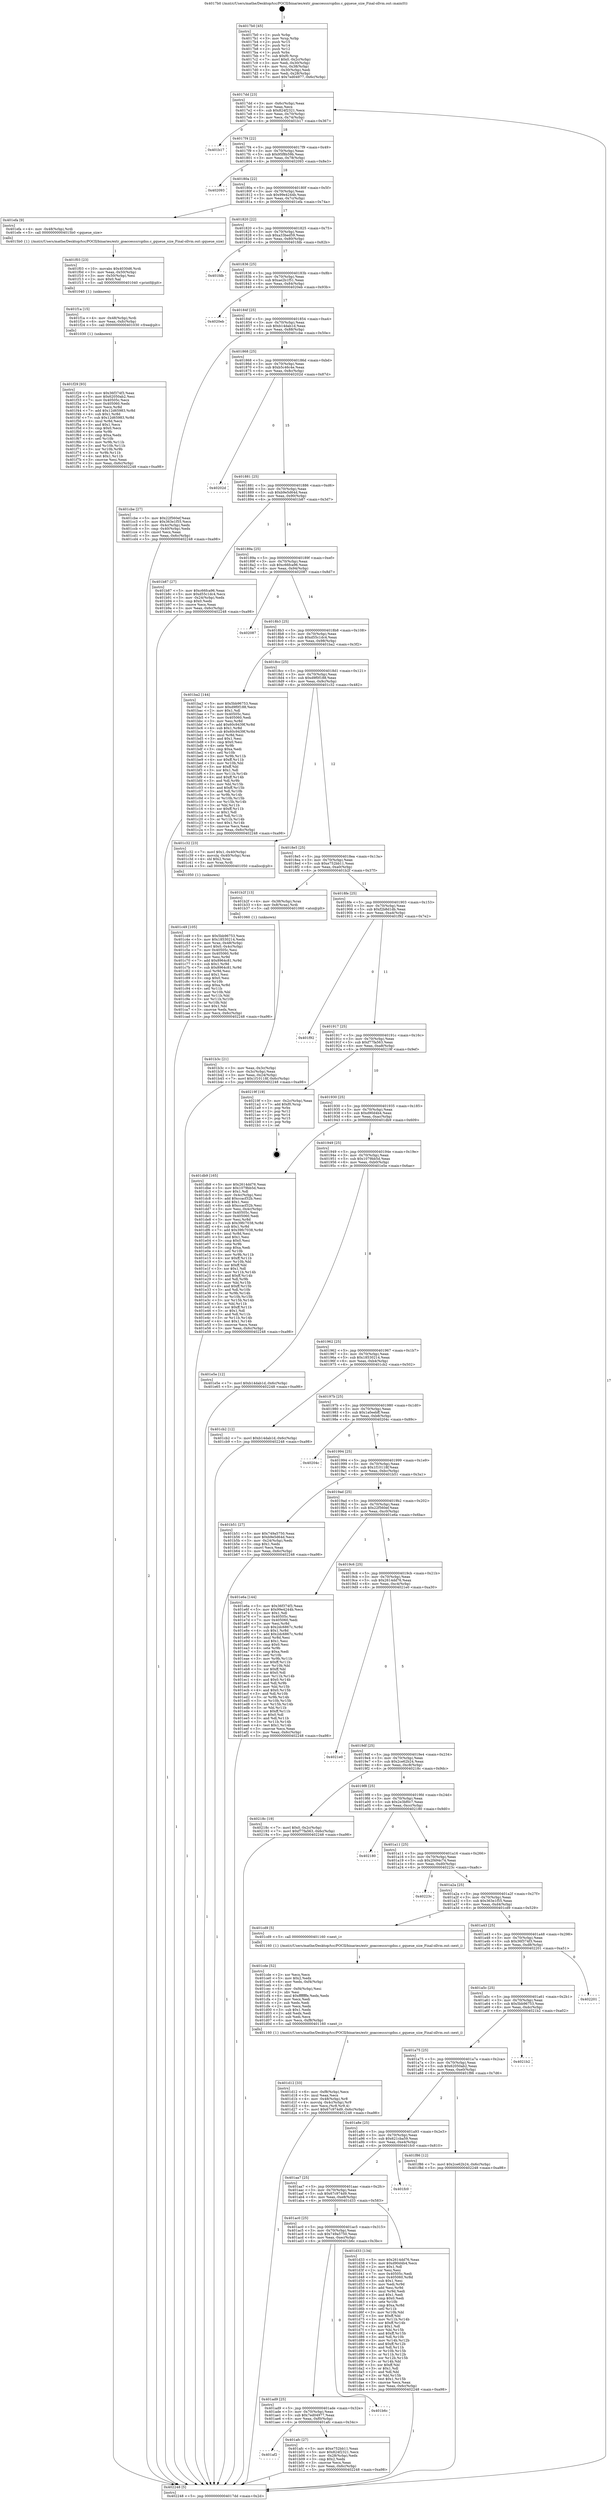 digraph "0x4017b0" {
  label = "0x4017b0 (/mnt/c/Users/mathe/Desktop/tcc/POCII/binaries/extr_goaccesssrcgdns.c_gqueue_size_Final-ollvm.out::main(0))"
  labelloc = "t"
  node[shape=record]

  Entry [label="",width=0.3,height=0.3,shape=circle,fillcolor=black,style=filled]
  "0x4017dd" [label="{
     0x4017dd [23]\l
     | [instrs]\l
     &nbsp;&nbsp;0x4017dd \<+3\>: mov -0x6c(%rbp),%eax\l
     &nbsp;&nbsp;0x4017e0 \<+2\>: mov %eax,%ecx\l
     &nbsp;&nbsp;0x4017e2 \<+6\>: sub $0x824f2321,%ecx\l
     &nbsp;&nbsp;0x4017e8 \<+3\>: mov %eax,-0x70(%rbp)\l
     &nbsp;&nbsp;0x4017eb \<+3\>: mov %ecx,-0x74(%rbp)\l
     &nbsp;&nbsp;0x4017ee \<+6\>: je 0000000000401b17 \<main+0x367\>\l
  }"]
  "0x401b17" [label="{
     0x401b17\l
  }", style=dashed]
  "0x4017f4" [label="{
     0x4017f4 [22]\l
     | [instrs]\l
     &nbsp;&nbsp;0x4017f4 \<+5\>: jmp 00000000004017f9 \<main+0x49\>\l
     &nbsp;&nbsp;0x4017f9 \<+3\>: mov -0x70(%rbp),%eax\l
     &nbsp;&nbsp;0x4017fc \<+5\>: sub $0x95f8b59b,%eax\l
     &nbsp;&nbsp;0x401801 \<+3\>: mov %eax,-0x78(%rbp)\l
     &nbsp;&nbsp;0x401804 \<+6\>: je 0000000000402093 \<main+0x8e3\>\l
  }"]
  Exit [label="",width=0.3,height=0.3,shape=circle,fillcolor=black,style=filled,peripheries=2]
  "0x402093" [label="{
     0x402093\l
  }", style=dashed]
  "0x40180a" [label="{
     0x40180a [22]\l
     | [instrs]\l
     &nbsp;&nbsp;0x40180a \<+5\>: jmp 000000000040180f \<main+0x5f\>\l
     &nbsp;&nbsp;0x40180f \<+3\>: mov -0x70(%rbp),%eax\l
     &nbsp;&nbsp;0x401812 \<+5\>: sub $0x99e4244b,%eax\l
     &nbsp;&nbsp;0x401817 \<+3\>: mov %eax,-0x7c(%rbp)\l
     &nbsp;&nbsp;0x40181a \<+6\>: je 0000000000401efa \<main+0x74a\>\l
  }"]
  "0x401f29" [label="{
     0x401f29 [93]\l
     | [instrs]\l
     &nbsp;&nbsp;0x401f29 \<+5\>: mov $0x36f374f3,%eax\l
     &nbsp;&nbsp;0x401f2e \<+5\>: mov $0x62050ab2,%esi\l
     &nbsp;&nbsp;0x401f33 \<+7\>: mov 0x40505c,%ecx\l
     &nbsp;&nbsp;0x401f3a \<+7\>: mov 0x405060,%edx\l
     &nbsp;&nbsp;0x401f41 \<+3\>: mov %ecx,%r8d\l
     &nbsp;&nbsp;0x401f44 \<+7\>: add $0x12d65983,%r8d\l
     &nbsp;&nbsp;0x401f4b \<+4\>: sub $0x1,%r8d\l
     &nbsp;&nbsp;0x401f4f \<+7\>: sub $0x12d65983,%r8d\l
     &nbsp;&nbsp;0x401f56 \<+4\>: imul %r8d,%ecx\l
     &nbsp;&nbsp;0x401f5a \<+3\>: and $0x1,%ecx\l
     &nbsp;&nbsp;0x401f5d \<+3\>: cmp $0x0,%ecx\l
     &nbsp;&nbsp;0x401f60 \<+4\>: sete %r9b\l
     &nbsp;&nbsp;0x401f64 \<+3\>: cmp $0xa,%edx\l
     &nbsp;&nbsp;0x401f67 \<+4\>: setl %r10b\l
     &nbsp;&nbsp;0x401f6b \<+3\>: mov %r9b,%r11b\l
     &nbsp;&nbsp;0x401f6e \<+3\>: and %r10b,%r11b\l
     &nbsp;&nbsp;0x401f71 \<+3\>: xor %r10b,%r9b\l
     &nbsp;&nbsp;0x401f74 \<+3\>: or %r9b,%r11b\l
     &nbsp;&nbsp;0x401f77 \<+4\>: test $0x1,%r11b\l
     &nbsp;&nbsp;0x401f7b \<+3\>: cmovne %esi,%eax\l
     &nbsp;&nbsp;0x401f7e \<+3\>: mov %eax,-0x6c(%rbp)\l
     &nbsp;&nbsp;0x401f81 \<+5\>: jmp 0000000000402248 \<main+0xa98\>\l
  }"]
  "0x401efa" [label="{
     0x401efa [9]\l
     | [instrs]\l
     &nbsp;&nbsp;0x401efa \<+4\>: mov -0x48(%rbp),%rdi\l
     &nbsp;&nbsp;0x401efe \<+5\>: call 00000000004015b0 \<gqueue_size\>\l
     | [calls]\l
     &nbsp;&nbsp;0x4015b0 \{1\} (/mnt/c/Users/mathe/Desktop/tcc/POCII/binaries/extr_goaccesssrcgdns.c_gqueue_size_Final-ollvm.out::gqueue_size)\l
  }"]
  "0x401820" [label="{
     0x401820 [22]\l
     | [instrs]\l
     &nbsp;&nbsp;0x401820 \<+5\>: jmp 0000000000401825 \<main+0x75\>\l
     &nbsp;&nbsp;0x401825 \<+3\>: mov -0x70(%rbp),%eax\l
     &nbsp;&nbsp;0x401828 \<+5\>: sub $0xa33bed59,%eax\l
     &nbsp;&nbsp;0x40182d \<+3\>: mov %eax,-0x80(%rbp)\l
     &nbsp;&nbsp;0x401830 \<+6\>: je 0000000000401fdb \<main+0x82b\>\l
  }"]
  "0x401f1a" [label="{
     0x401f1a [15]\l
     | [instrs]\l
     &nbsp;&nbsp;0x401f1a \<+4\>: mov -0x48(%rbp),%rdi\l
     &nbsp;&nbsp;0x401f1e \<+6\>: mov %eax,-0xfc(%rbp)\l
     &nbsp;&nbsp;0x401f24 \<+5\>: call 0000000000401030 \<free@plt\>\l
     | [calls]\l
     &nbsp;&nbsp;0x401030 \{1\} (unknown)\l
  }"]
  "0x401fdb" [label="{
     0x401fdb\l
  }", style=dashed]
  "0x401836" [label="{
     0x401836 [25]\l
     | [instrs]\l
     &nbsp;&nbsp;0x401836 \<+5\>: jmp 000000000040183b \<main+0x8b\>\l
     &nbsp;&nbsp;0x40183b \<+3\>: mov -0x70(%rbp),%eax\l
     &nbsp;&nbsp;0x40183e \<+5\>: sub $0xae2b1f51,%eax\l
     &nbsp;&nbsp;0x401843 \<+6\>: mov %eax,-0x84(%rbp)\l
     &nbsp;&nbsp;0x401849 \<+6\>: je 00000000004020eb \<main+0x93b\>\l
  }"]
  "0x401f03" [label="{
     0x401f03 [23]\l
     | [instrs]\l
     &nbsp;&nbsp;0x401f03 \<+10\>: movabs $0x4030d6,%rdi\l
     &nbsp;&nbsp;0x401f0d \<+3\>: mov %eax,-0x50(%rbp)\l
     &nbsp;&nbsp;0x401f10 \<+3\>: mov -0x50(%rbp),%esi\l
     &nbsp;&nbsp;0x401f13 \<+2\>: mov $0x0,%al\l
     &nbsp;&nbsp;0x401f15 \<+5\>: call 0000000000401040 \<printf@plt\>\l
     | [calls]\l
     &nbsp;&nbsp;0x401040 \{1\} (unknown)\l
  }"]
  "0x4020eb" [label="{
     0x4020eb\l
  }", style=dashed]
  "0x40184f" [label="{
     0x40184f [25]\l
     | [instrs]\l
     &nbsp;&nbsp;0x40184f \<+5\>: jmp 0000000000401854 \<main+0xa4\>\l
     &nbsp;&nbsp;0x401854 \<+3\>: mov -0x70(%rbp),%eax\l
     &nbsp;&nbsp;0x401857 \<+5\>: sub $0xb14dab1d,%eax\l
     &nbsp;&nbsp;0x40185c \<+6\>: mov %eax,-0x88(%rbp)\l
     &nbsp;&nbsp;0x401862 \<+6\>: je 0000000000401cbe \<main+0x50e\>\l
  }"]
  "0x401d12" [label="{
     0x401d12 [33]\l
     | [instrs]\l
     &nbsp;&nbsp;0x401d12 \<+6\>: mov -0xf8(%rbp),%ecx\l
     &nbsp;&nbsp;0x401d18 \<+3\>: imul %eax,%ecx\l
     &nbsp;&nbsp;0x401d1b \<+4\>: mov -0x48(%rbp),%r8\l
     &nbsp;&nbsp;0x401d1f \<+4\>: movslq -0x4c(%rbp),%r9\l
     &nbsp;&nbsp;0x401d23 \<+4\>: mov %ecx,(%r8,%r9,4)\l
     &nbsp;&nbsp;0x401d27 \<+7\>: movl $0x67c974d9,-0x6c(%rbp)\l
     &nbsp;&nbsp;0x401d2e \<+5\>: jmp 0000000000402248 \<main+0xa98\>\l
  }"]
  "0x401cbe" [label="{
     0x401cbe [27]\l
     | [instrs]\l
     &nbsp;&nbsp;0x401cbe \<+5\>: mov $0x22f560ef,%eax\l
     &nbsp;&nbsp;0x401cc3 \<+5\>: mov $0x363e1f55,%ecx\l
     &nbsp;&nbsp;0x401cc8 \<+3\>: mov -0x4c(%rbp),%edx\l
     &nbsp;&nbsp;0x401ccb \<+3\>: cmp -0x40(%rbp),%edx\l
     &nbsp;&nbsp;0x401cce \<+3\>: cmovl %ecx,%eax\l
     &nbsp;&nbsp;0x401cd1 \<+3\>: mov %eax,-0x6c(%rbp)\l
     &nbsp;&nbsp;0x401cd4 \<+5\>: jmp 0000000000402248 \<main+0xa98\>\l
  }"]
  "0x401868" [label="{
     0x401868 [25]\l
     | [instrs]\l
     &nbsp;&nbsp;0x401868 \<+5\>: jmp 000000000040186d \<main+0xbd\>\l
     &nbsp;&nbsp;0x40186d \<+3\>: mov -0x70(%rbp),%eax\l
     &nbsp;&nbsp;0x401870 \<+5\>: sub $0xb5c46c4e,%eax\l
     &nbsp;&nbsp;0x401875 \<+6\>: mov %eax,-0x8c(%rbp)\l
     &nbsp;&nbsp;0x40187b \<+6\>: je 000000000040202d \<main+0x87d\>\l
  }"]
  "0x401cde" [label="{
     0x401cde [52]\l
     | [instrs]\l
     &nbsp;&nbsp;0x401cde \<+2\>: xor %ecx,%ecx\l
     &nbsp;&nbsp;0x401ce0 \<+5\>: mov $0x2,%edx\l
     &nbsp;&nbsp;0x401ce5 \<+6\>: mov %edx,-0xf4(%rbp)\l
     &nbsp;&nbsp;0x401ceb \<+1\>: cltd\l
     &nbsp;&nbsp;0x401cec \<+6\>: mov -0xf4(%rbp),%esi\l
     &nbsp;&nbsp;0x401cf2 \<+2\>: idiv %esi\l
     &nbsp;&nbsp;0x401cf4 \<+6\>: imul $0xfffffffe,%edx,%edx\l
     &nbsp;&nbsp;0x401cfa \<+2\>: mov %ecx,%edi\l
     &nbsp;&nbsp;0x401cfc \<+2\>: sub %edx,%edi\l
     &nbsp;&nbsp;0x401cfe \<+2\>: mov %ecx,%edx\l
     &nbsp;&nbsp;0x401d00 \<+3\>: sub $0x1,%edx\l
     &nbsp;&nbsp;0x401d03 \<+2\>: add %edx,%edi\l
     &nbsp;&nbsp;0x401d05 \<+2\>: sub %edi,%ecx\l
     &nbsp;&nbsp;0x401d07 \<+6\>: mov %ecx,-0xf8(%rbp)\l
     &nbsp;&nbsp;0x401d0d \<+5\>: call 0000000000401160 \<next_i\>\l
     | [calls]\l
     &nbsp;&nbsp;0x401160 \{1\} (/mnt/c/Users/mathe/Desktop/tcc/POCII/binaries/extr_goaccesssrcgdns.c_gqueue_size_Final-ollvm.out::next_i)\l
  }"]
  "0x40202d" [label="{
     0x40202d\l
  }", style=dashed]
  "0x401881" [label="{
     0x401881 [25]\l
     | [instrs]\l
     &nbsp;&nbsp;0x401881 \<+5\>: jmp 0000000000401886 \<main+0xd6\>\l
     &nbsp;&nbsp;0x401886 \<+3\>: mov -0x70(%rbp),%eax\l
     &nbsp;&nbsp;0x401889 \<+5\>: sub $0xb9e5d64d,%eax\l
     &nbsp;&nbsp;0x40188e \<+6\>: mov %eax,-0x90(%rbp)\l
     &nbsp;&nbsp;0x401894 \<+6\>: je 0000000000401b87 \<main+0x3d7\>\l
  }"]
  "0x401c49" [label="{
     0x401c49 [105]\l
     | [instrs]\l
     &nbsp;&nbsp;0x401c49 \<+5\>: mov $0x5bb96753,%ecx\l
     &nbsp;&nbsp;0x401c4e \<+5\>: mov $0x18530214,%edx\l
     &nbsp;&nbsp;0x401c53 \<+4\>: mov %rax,-0x48(%rbp)\l
     &nbsp;&nbsp;0x401c57 \<+7\>: movl $0x0,-0x4c(%rbp)\l
     &nbsp;&nbsp;0x401c5e \<+7\>: mov 0x40505c,%esi\l
     &nbsp;&nbsp;0x401c65 \<+8\>: mov 0x405060,%r8d\l
     &nbsp;&nbsp;0x401c6d \<+3\>: mov %esi,%r9d\l
     &nbsp;&nbsp;0x401c70 \<+7\>: add $0x8964c81,%r9d\l
     &nbsp;&nbsp;0x401c77 \<+4\>: sub $0x1,%r9d\l
     &nbsp;&nbsp;0x401c7b \<+7\>: sub $0x8964c81,%r9d\l
     &nbsp;&nbsp;0x401c82 \<+4\>: imul %r9d,%esi\l
     &nbsp;&nbsp;0x401c86 \<+3\>: and $0x1,%esi\l
     &nbsp;&nbsp;0x401c89 \<+3\>: cmp $0x0,%esi\l
     &nbsp;&nbsp;0x401c8c \<+4\>: sete %r10b\l
     &nbsp;&nbsp;0x401c90 \<+4\>: cmp $0xa,%r8d\l
     &nbsp;&nbsp;0x401c94 \<+4\>: setl %r11b\l
     &nbsp;&nbsp;0x401c98 \<+3\>: mov %r10b,%bl\l
     &nbsp;&nbsp;0x401c9b \<+3\>: and %r11b,%bl\l
     &nbsp;&nbsp;0x401c9e \<+3\>: xor %r11b,%r10b\l
     &nbsp;&nbsp;0x401ca1 \<+3\>: or %r10b,%bl\l
     &nbsp;&nbsp;0x401ca4 \<+3\>: test $0x1,%bl\l
     &nbsp;&nbsp;0x401ca7 \<+3\>: cmovne %edx,%ecx\l
     &nbsp;&nbsp;0x401caa \<+3\>: mov %ecx,-0x6c(%rbp)\l
     &nbsp;&nbsp;0x401cad \<+5\>: jmp 0000000000402248 \<main+0xa98\>\l
  }"]
  "0x401b87" [label="{
     0x401b87 [27]\l
     | [instrs]\l
     &nbsp;&nbsp;0x401b87 \<+5\>: mov $0xc66fca96,%eax\l
     &nbsp;&nbsp;0x401b8c \<+5\>: mov $0xd55c1dc4,%ecx\l
     &nbsp;&nbsp;0x401b91 \<+3\>: mov -0x24(%rbp),%edx\l
     &nbsp;&nbsp;0x401b94 \<+3\>: cmp $0x0,%edx\l
     &nbsp;&nbsp;0x401b97 \<+3\>: cmove %ecx,%eax\l
     &nbsp;&nbsp;0x401b9a \<+3\>: mov %eax,-0x6c(%rbp)\l
     &nbsp;&nbsp;0x401b9d \<+5\>: jmp 0000000000402248 \<main+0xa98\>\l
  }"]
  "0x40189a" [label="{
     0x40189a [25]\l
     | [instrs]\l
     &nbsp;&nbsp;0x40189a \<+5\>: jmp 000000000040189f \<main+0xef\>\l
     &nbsp;&nbsp;0x40189f \<+3\>: mov -0x70(%rbp),%eax\l
     &nbsp;&nbsp;0x4018a2 \<+5\>: sub $0xc66fca96,%eax\l
     &nbsp;&nbsp;0x4018a7 \<+6\>: mov %eax,-0x94(%rbp)\l
     &nbsp;&nbsp;0x4018ad \<+6\>: je 0000000000402087 \<main+0x8d7\>\l
  }"]
  "0x401b3c" [label="{
     0x401b3c [21]\l
     | [instrs]\l
     &nbsp;&nbsp;0x401b3c \<+3\>: mov %eax,-0x3c(%rbp)\l
     &nbsp;&nbsp;0x401b3f \<+3\>: mov -0x3c(%rbp),%eax\l
     &nbsp;&nbsp;0x401b42 \<+3\>: mov %eax,-0x24(%rbp)\l
     &nbsp;&nbsp;0x401b45 \<+7\>: movl $0x1f10118f,-0x6c(%rbp)\l
     &nbsp;&nbsp;0x401b4c \<+5\>: jmp 0000000000402248 \<main+0xa98\>\l
  }"]
  "0x402087" [label="{
     0x402087\l
  }", style=dashed]
  "0x4018b3" [label="{
     0x4018b3 [25]\l
     | [instrs]\l
     &nbsp;&nbsp;0x4018b3 \<+5\>: jmp 00000000004018b8 \<main+0x108\>\l
     &nbsp;&nbsp;0x4018b8 \<+3\>: mov -0x70(%rbp),%eax\l
     &nbsp;&nbsp;0x4018bb \<+5\>: sub $0xd55c1dc4,%eax\l
     &nbsp;&nbsp;0x4018c0 \<+6\>: mov %eax,-0x98(%rbp)\l
     &nbsp;&nbsp;0x4018c6 \<+6\>: je 0000000000401ba2 \<main+0x3f2\>\l
  }"]
  "0x4017b0" [label="{
     0x4017b0 [45]\l
     | [instrs]\l
     &nbsp;&nbsp;0x4017b0 \<+1\>: push %rbp\l
     &nbsp;&nbsp;0x4017b1 \<+3\>: mov %rsp,%rbp\l
     &nbsp;&nbsp;0x4017b4 \<+2\>: push %r15\l
     &nbsp;&nbsp;0x4017b6 \<+2\>: push %r14\l
     &nbsp;&nbsp;0x4017b8 \<+2\>: push %r12\l
     &nbsp;&nbsp;0x4017ba \<+1\>: push %rbx\l
     &nbsp;&nbsp;0x4017bb \<+7\>: sub $0xf0,%rsp\l
     &nbsp;&nbsp;0x4017c2 \<+7\>: movl $0x0,-0x2c(%rbp)\l
     &nbsp;&nbsp;0x4017c9 \<+3\>: mov %edi,-0x30(%rbp)\l
     &nbsp;&nbsp;0x4017cc \<+4\>: mov %rsi,-0x38(%rbp)\l
     &nbsp;&nbsp;0x4017d0 \<+3\>: mov -0x30(%rbp),%edi\l
     &nbsp;&nbsp;0x4017d3 \<+3\>: mov %edi,-0x28(%rbp)\l
     &nbsp;&nbsp;0x4017d6 \<+7\>: movl $0x7ed04977,-0x6c(%rbp)\l
  }"]
  "0x401ba2" [label="{
     0x401ba2 [144]\l
     | [instrs]\l
     &nbsp;&nbsp;0x401ba2 \<+5\>: mov $0x5bb96753,%eax\l
     &nbsp;&nbsp;0x401ba7 \<+5\>: mov $0xd9f0f188,%ecx\l
     &nbsp;&nbsp;0x401bac \<+2\>: mov $0x1,%dl\l
     &nbsp;&nbsp;0x401bae \<+7\>: mov 0x40505c,%esi\l
     &nbsp;&nbsp;0x401bb5 \<+7\>: mov 0x405060,%edi\l
     &nbsp;&nbsp;0x401bbc \<+3\>: mov %esi,%r8d\l
     &nbsp;&nbsp;0x401bbf \<+7\>: add $0x60c9439f,%r8d\l
     &nbsp;&nbsp;0x401bc6 \<+4\>: sub $0x1,%r8d\l
     &nbsp;&nbsp;0x401bca \<+7\>: sub $0x60c9439f,%r8d\l
     &nbsp;&nbsp;0x401bd1 \<+4\>: imul %r8d,%esi\l
     &nbsp;&nbsp;0x401bd5 \<+3\>: and $0x1,%esi\l
     &nbsp;&nbsp;0x401bd8 \<+3\>: cmp $0x0,%esi\l
     &nbsp;&nbsp;0x401bdb \<+4\>: sete %r9b\l
     &nbsp;&nbsp;0x401bdf \<+3\>: cmp $0xa,%edi\l
     &nbsp;&nbsp;0x401be2 \<+4\>: setl %r10b\l
     &nbsp;&nbsp;0x401be6 \<+3\>: mov %r9b,%r11b\l
     &nbsp;&nbsp;0x401be9 \<+4\>: xor $0xff,%r11b\l
     &nbsp;&nbsp;0x401bed \<+3\>: mov %r10b,%bl\l
     &nbsp;&nbsp;0x401bf0 \<+3\>: xor $0xff,%bl\l
     &nbsp;&nbsp;0x401bf3 \<+3\>: xor $0x1,%dl\l
     &nbsp;&nbsp;0x401bf6 \<+3\>: mov %r11b,%r14b\l
     &nbsp;&nbsp;0x401bf9 \<+4\>: and $0xff,%r14b\l
     &nbsp;&nbsp;0x401bfd \<+3\>: and %dl,%r9b\l
     &nbsp;&nbsp;0x401c00 \<+3\>: mov %bl,%r15b\l
     &nbsp;&nbsp;0x401c03 \<+4\>: and $0xff,%r15b\l
     &nbsp;&nbsp;0x401c07 \<+3\>: and %dl,%r10b\l
     &nbsp;&nbsp;0x401c0a \<+3\>: or %r9b,%r14b\l
     &nbsp;&nbsp;0x401c0d \<+3\>: or %r10b,%r15b\l
     &nbsp;&nbsp;0x401c10 \<+3\>: xor %r15b,%r14b\l
     &nbsp;&nbsp;0x401c13 \<+3\>: or %bl,%r11b\l
     &nbsp;&nbsp;0x401c16 \<+4\>: xor $0xff,%r11b\l
     &nbsp;&nbsp;0x401c1a \<+3\>: or $0x1,%dl\l
     &nbsp;&nbsp;0x401c1d \<+3\>: and %dl,%r11b\l
     &nbsp;&nbsp;0x401c20 \<+3\>: or %r11b,%r14b\l
     &nbsp;&nbsp;0x401c23 \<+4\>: test $0x1,%r14b\l
     &nbsp;&nbsp;0x401c27 \<+3\>: cmovne %ecx,%eax\l
     &nbsp;&nbsp;0x401c2a \<+3\>: mov %eax,-0x6c(%rbp)\l
     &nbsp;&nbsp;0x401c2d \<+5\>: jmp 0000000000402248 \<main+0xa98\>\l
  }"]
  "0x4018cc" [label="{
     0x4018cc [25]\l
     | [instrs]\l
     &nbsp;&nbsp;0x4018cc \<+5\>: jmp 00000000004018d1 \<main+0x121\>\l
     &nbsp;&nbsp;0x4018d1 \<+3\>: mov -0x70(%rbp),%eax\l
     &nbsp;&nbsp;0x4018d4 \<+5\>: sub $0xd9f0f188,%eax\l
     &nbsp;&nbsp;0x4018d9 \<+6\>: mov %eax,-0x9c(%rbp)\l
     &nbsp;&nbsp;0x4018df \<+6\>: je 0000000000401c32 \<main+0x482\>\l
  }"]
  "0x402248" [label="{
     0x402248 [5]\l
     | [instrs]\l
     &nbsp;&nbsp;0x402248 \<+5\>: jmp 00000000004017dd \<main+0x2d\>\l
  }"]
  "0x401c32" [label="{
     0x401c32 [23]\l
     | [instrs]\l
     &nbsp;&nbsp;0x401c32 \<+7\>: movl $0x1,-0x40(%rbp)\l
     &nbsp;&nbsp;0x401c39 \<+4\>: movslq -0x40(%rbp),%rax\l
     &nbsp;&nbsp;0x401c3d \<+4\>: shl $0x2,%rax\l
     &nbsp;&nbsp;0x401c41 \<+3\>: mov %rax,%rdi\l
     &nbsp;&nbsp;0x401c44 \<+5\>: call 0000000000401050 \<malloc@plt\>\l
     | [calls]\l
     &nbsp;&nbsp;0x401050 \{1\} (unknown)\l
  }"]
  "0x4018e5" [label="{
     0x4018e5 [25]\l
     | [instrs]\l
     &nbsp;&nbsp;0x4018e5 \<+5\>: jmp 00000000004018ea \<main+0x13a\>\l
     &nbsp;&nbsp;0x4018ea \<+3\>: mov -0x70(%rbp),%eax\l
     &nbsp;&nbsp;0x4018ed \<+5\>: sub $0xe752bb11,%eax\l
     &nbsp;&nbsp;0x4018f2 \<+6\>: mov %eax,-0xa0(%rbp)\l
     &nbsp;&nbsp;0x4018f8 \<+6\>: je 0000000000401b2f \<main+0x37f\>\l
  }"]
  "0x401af2" [label="{
     0x401af2\l
  }", style=dashed]
  "0x401b2f" [label="{
     0x401b2f [13]\l
     | [instrs]\l
     &nbsp;&nbsp;0x401b2f \<+4\>: mov -0x38(%rbp),%rax\l
     &nbsp;&nbsp;0x401b33 \<+4\>: mov 0x8(%rax),%rdi\l
     &nbsp;&nbsp;0x401b37 \<+5\>: call 0000000000401060 \<atoi@plt\>\l
     | [calls]\l
     &nbsp;&nbsp;0x401060 \{1\} (unknown)\l
  }"]
  "0x4018fe" [label="{
     0x4018fe [25]\l
     | [instrs]\l
     &nbsp;&nbsp;0x4018fe \<+5\>: jmp 0000000000401903 \<main+0x153\>\l
     &nbsp;&nbsp;0x401903 \<+3\>: mov -0x70(%rbp),%eax\l
     &nbsp;&nbsp;0x401906 \<+5\>: sub $0xf2b8d1db,%eax\l
     &nbsp;&nbsp;0x40190b \<+6\>: mov %eax,-0xa4(%rbp)\l
     &nbsp;&nbsp;0x401911 \<+6\>: je 0000000000401f92 \<main+0x7e2\>\l
  }"]
  "0x401afc" [label="{
     0x401afc [27]\l
     | [instrs]\l
     &nbsp;&nbsp;0x401afc \<+5\>: mov $0xe752bb11,%eax\l
     &nbsp;&nbsp;0x401b01 \<+5\>: mov $0x824f2321,%ecx\l
     &nbsp;&nbsp;0x401b06 \<+3\>: mov -0x28(%rbp),%edx\l
     &nbsp;&nbsp;0x401b09 \<+3\>: cmp $0x2,%edx\l
     &nbsp;&nbsp;0x401b0c \<+3\>: cmovne %ecx,%eax\l
     &nbsp;&nbsp;0x401b0f \<+3\>: mov %eax,-0x6c(%rbp)\l
     &nbsp;&nbsp;0x401b12 \<+5\>: jmp 0000000000402248 \<main+0xa98\>\l
  }"]
  "0x401f92" [label="{
     0x401f92\l
  }", style=dashed]
  "0x401917" [label="{
     0x401917 [25]\l
     | [instrs]\l
     &nbsp;&nbsp;0x401917 \<+5\>: jmp 000000000040191c \<main+0x16c\>\l
     &nbsp;&nbsp;0x40191c \<+3\>: mov -0x70(%rbp),%eax\l
     &nbsp;&nbsp;0x40191f \<+5\>: sub $0xf77fa563,%eax\l
     &nbsp;&nbsp;0x401924 \<+6\>: mov %eax,-0xa8(%rbp)\l
     &nbsp;&nbsp;0x40192a \<+6\>: je 000000000040219f \<main+0x9ef\>\l
  }"]
  "0x401ad9" [label="{
     0x401ad9 [25]\l
     | [instrs]\l
     &nbsp;&nbsp;0x401ad9 \<+5\>: jmp 0000000000401ade \<main+0x32e\>\l
     &nbsp;&nbsp;0x401ade \<+3\>: mov -0x70(%rbp),%eax\l
     &nbsp;&nbsp;0x401ae1 \<+5\>: sub $0x7ed04977,%eax\l
     &nbsp;&nbsp;0x401ae6 \<+6\>: mov %eax,-0xf0(%rbp)\l
     &nbsp;&nbsp;0x401aec \<+6\>: je 0000000000401afc \<main+0x34c\>\l
  }"]
  "0x40219f" [label="{
     0x40219f [19]\l
     | [instrs]\l
     &nbsp;&nbsp;0x40219f \<+3\>: mov -0x2c(%rbp),%eax\l
     &nbsp;&nbsp;0x4021a2 \<+7\>: add $0xf0,%rsp\l
     &nbsp;&nbsp;0x4021a9 \<+1\>: pop %rbx\l
     &nbsp;&nbsp;0x4021aa \<+2\>: pop %r12\l
     &nbsp;&nbsp;0x4021ac \<+2\>: pop %r14\l
     &nbsp;&nbsp;0x4021ae \<+2\>: pop %r15\l
     &nbsp;&nbsp;0x4021b0 \<+1\>: pop %rbp\l
     &nbsp;&nbsp;0x4021b1 \<+1\>: ret\l
  }"]
  "0x401930" [label="{
     0x401930 [25]\l
     | [instrs]\l
     &nbsp;&nbsp;0x401930 \<+5\>: jmp 0000000000401935 \<main+0x185\>\l
     &nbsp;&nbsp;0x401935 \<+3\>: mov -0x70(%rbp),%eax\l
     &nbsp;&nbsp;0x401938 \<+5\>: sub $0xd90d4b4,%eax\l
     &nbsp;&nbsp;0x40193d \<+6\>: mov %eax,-0xac(%rbp)\l
     &nbsp;&nbsp;0x401943 \<+6\>: je 0000000000401db9 \<main+0x609\>\l
  }"]
  "0x401b6c" [label="{
     0x401b6c\l
  }", style=dashed]
  "0x401db9" [label="{
     0x401db9 [165]\l
     | [instrs]\l
     &nbsp;&nbsp;0x401db9 \<+5\>: mov $0x2614dd76,%eax\l
     &nbsp;&nbsp;0x401dbe \<+5\>: mov $0x1079bb5d,%ecx\l
     &nbsp;&nbsp;0x401dc3 \<+2\>: mov $0x1,%dl\l
     &nbsp;&nbsp;0x401dc5 \<+3\>: mov -0x4c(%rbp),%esi\l
     &nbsp;&nbsp;0x401dc8 \<+6\>: add $0xccacf32b,%esi\l
     &nbsp;&nbsp;0x401dce \<+3\>: add $0x1,%esi\l
     &nbsp;&nbsp;0x401dd1 \<+6\>: sub $0xccacf32b,%esi\l
     &nbsp;&nbsp;0x401dd7 \<+3\>: mov %esi,-0x4c(%rbp)\l
     &nbsp;&nbsp;0x401dda \<+7\>: mov 0x40505c,%esi\l
     &nbsp;&nbsp;0x401de1 \<+7\>: mov 0x405060,%edi\l
     &nbsp;&nbsp;0x401de8 \<+3\>: mov %esi,%r8d\l
     &nbsp;&nbsp;0x401deb \<+7\>: sub $0x39fc7038,%r8d\l
     &nbsp;&nbsp;0x401df2 \<+4\>: sub $0x1,%r8d\l
     &nbsp;&nbsp;0x401df6 \<+7\>: add $0x39fc7038,%r8d\l
     &nbsp;&nbsp;0x401dfd \<+4\>: imul %r8d,%esi\l
     &nbsp;&nbsp;0x401e01 \<+3\>: and $0x1,%esi\l
     &nbsp;&nbsp;0x401e04 \<+3\>: cmp $0x0,%esi\l
     &nbsp;&nbsp;0x401e07 \<+4\>: sete %r9b\l
     &nbsp;&nbsp;0x401e0b \<+3\>: cmp $0xa,%edi\l
     &nbsp;&nbsp;0x401e0e \<+4\>: setl %r10b\l
     &nbsp;&nbsp;0x401e12 \<+3\>: mov %r9b,%r11b\l
     &nbsp;&nbsp;0x401e15 \<+4\>: xor $0xff,%r11b\l
     &nbsp;&nbsp;0x401e19 \<+3\>: mov %r10b,%bl\l
     &nbsp;&nbsp;0x401e1c \<+3\>: xor $0xff,%bl\l
     &nbsp;&nbsp;0x401e1f \<+3\>: xor $0x1,%dl\l
     &nbsp;&nbsp;0x401e22 \<+3\>: mov %r11b,%r14b\l
     &nbsp;&nbsp;0x401e25 \<+4\>: and $0xff,%r14b\l
     &nbsp;&nbsp;0x401e29 \<+3\>: and %dl,%r9b\l
     &nbsp;&nbsp;0x401e2c \<+3\>: mov %bl,%r15b\l
     &nbsp;&nbsp;0x401e2f \<+4\>: and $0xff,%r15b\l
     &nbsp;&nbsp;0x401e33 \<+3\>: and %dl,%r10b\l
     &nbsp;&nbsp;0x401e36 \<+3\>: or %r9b,%r14b\l
     &nbsp;&nbsp;0x401e39 \<+3\>: or %r10b,%r15b\l
     &nbsp;&nbsp;0x401e3c \<+3\>: xor %r15b,%r14b\l
     &nbsp;&nbsp;0x401e3f \<+3\>: or %bl,%r11b\l
     &nbsp;&nbsp;0x401e42 \<+4\>: xor $0xff,%r11b\l
     &nbsp;&nbsp;0x401e46 \<+3\>: or $0x1,%dl\l
     &nbsp;&nbsp;0x401e49 \<+3\>: and %dl,%r11b\l
     &nbsp;&nbsp;0x401e4c \<+3\>: or %r11b,%r14b\l
     &nbsp;&nbsp;0x401e4f \<+4\>: test $0x1,%r14b\l
     &nbsp;&nbsp;0x401e53 \<+3\>: cmovne %ecx,%eax\l
     &nbsp;&nbsp;0x401e56 \<+3\>: mov %eax,-0x6c(%rbp)\l
     &nbsp;&nbsp;0x401e59 \<+5\>: jmp 0000000000402248 \<main+0xa98\>\l
  }"]
  "0x401949" [label="{
     0x401949 [25]\l
     | [instrs]\l
     &nbsp;&nbsp;0x401949 \<+5\>: jmp 000000000040194e \<main+0x19e\>\l
     &nbsp;&nbsp;0x40194e \<+3\>: mov -0x70(%rbp),%eax\l
     &nbsp;&nbsp;0x401951 \<+5\>: sub $0x1079bb5d,%eax\l
     &nbsp;&nbsp;0x401956 \<+6\>: mov %eax,-0xb0(%rbp)\l
     &nbsp;&nbsp;0x40195c \<+6\>: je 0000000000401e5e \<main+0x6ae\>\l
  }"]
  "0x401ac0" [label="{
     0x401ac0 [25]\l
     | [instrs]\l
     &nbsp;&nbsp;0x401ac0 \<+5\>: jmp 0000000000401ac5 \<main+0x315\>\l
     &nbsp;&nbsp;0x401ac5 \<+3\>: mov -0x70(%rbp),%eax\l
     &nbsp;&nbsp;0x401ac8 \<+5\>: sub $0x749a5750,%eax\l
     &nbsp;&nbsp;0x401acd \<+6\>: mov %eax,-0xec(%rbp)\l
     &nbsp;&nbsp;0x401ad3 \<+6\>: je 0000000000401b6c \<main+0x3bc\>\l
  }"]
  "0x401e5e" [label="{
     0x401e5e [12]\l
     | [instrs]\l
     &nbsp;&nbsp;0x401e5e \<+7\>: movl $0xb14dab1d,-0x6c(%rbp)\l
     &nbsp;&nbsp;0x401e65 \<+5\>: jmp 0000000000402248 \<main+0xa98\>\l
  }"]
  "0x401962" [label="{
     0x401962 [25]\l
     | [instrs]\l
     &nbsp;&nbsp;0x401962 \<+5\>: jmp 0000000000401967 \<main+0x1b7\>\l
     &nbsp;&nbsp;0x401967 \<+3\>: mov -0x70(%rbp),%eax\l
     &nbsp;&nbsp;0x40196a \<+5\>: sub $0x18530214,%eax\l
     &nbsp;&nbsp;0x40196f \<+6\>: mov %eax,-0xb4(%rbp)\l
     &nbsp;&nbsp;0x401975 \<+6\>: je 0000000000401cb2 \<main+0x502\>\l
  }"]
  "0x401d33" [label="{
     0x401d33 [134]\l
     | [instrs]\l
     &nbsp;&nbsp;0x401d33 \<+5\>: mov $0x2614dd76,%eax\l
     &nbsp;&nbsp;0x401d38 \<+5\>: mov $0xd90d4b4,%ecx\l
     &nbsp;&nbsp;0x401d3d \<+2\>: mov $0x1,%dl\l
     &nbsp;&nbsp;0x401d3f \<+2\>: xor %esi,%esi\l
     &nbsp;&nbsp;0x401d41 \<+7\>: mov 0x40505c,%edi\l
     &nbsp;&nbsp;0x401d48 \<+8\>: mov 0x405060,%r8d\l
     &nbsp;&nbsp;0x401d50 \<+3\>: sub $0x1,%esi\l
     &nbsp;&nbsp;0x401d53 \<+3\>: mov %edi,%r9d\l
     &nbsp;&nbsp;0x401d56 \<+3\>: add %esi,%r9d\l
     &nbsp;&nbsp;0x401d59 \<+4\>: imul %r9d,%edi\l
     &nbsp;&nbsp;0x401d5d \<+3\>: and $0x1,%edi\l
     &nbsp;&nbsp;0x401d60 \<+3\>: cmp $0x0,%edi\l
     &nbsp;&nbsp;0x401d63 \<+4\>: sete %r10b\l
     &nbsp;&nbsp;0x401d67 \<+4\>: cmp $0xa,%r8d\l
     &nbsp;&nbsp;0x401d6b \<+4\>: setl %r11b\l
     &nbsp;&nbsp;0x401d6f \<+3\>: mov %r10b,%bl\l
     &nbsp;&nbsp;0x401d72 \<+3\>: xor $0xff,%bl\l
     &nbsp;&nbsp;0x401d75 \<+3\>: mov %r11b,%r14b\l
     &nbsp;&nbsp;0x401d78 \<+4\>: xor $0xff,%r14b\l
     &nbsp;&nbsp;0x401d7c \<+3\>: xor $0x1,%dl\l
     &nbsp;&nbsp;0x401d7f \<+3\>: mov %bl,%r15b\l
     &nbsp;&nbsp;0x401d82 \<+4\>: and $0xff,%r15b\l
     &nbsp;&nbsp;0x401d86 \<+3\>: and %dl,%r10b\l
     &nbsp;&nbsp;0x401d89 \<+3\>: mov %r14b,%r12b\l
     &nbsp;&nbsp;0x401d8c \<+4\>: and $0xff,%r12b\l
     &nbsp;&nbsp;0x401d90 \<+3\>: and %dl,%r11b\l
     &nbsp;&nbsp;0x401d93 \<+3\>: or %r10b,%r15b\l
     &nbsp;&nbsp;0x401d96 \<+3\>: or %r11b,%r12b\l
     &nbsp;&nbsp;0x401d99 \<+3\>: xor %r12b,%r15b\l
     &nbsp;&nbsp;0x401d9c \<+3\>: or %r14b,%bl\l
     &nbsp;&nbsp;0x401d9f \<+3\>: xor $0xff,%bl\l
     &nbsp;&nbsp;0x401da2 \<+3\>: or $0x1,%dl\l
     &nbsp;&nbsp;0x401da5 \<+2\>: and %dl,%bl\l
     &nbsp;&nbsp;0x401da7 \<+3\>: or %bl,%r15b\l
     &nbsp;&nbsp;0x401daa \<+4\>: test $0x1,%r15b\l
     &nbsp;&nbsp;0x401dae \<+3\>: cmovne %ecx,%eax\l
     &nbsp;&nbsp;0x401db1 \<+3\>: mov %eax,-0x6c(%rbp)\l
     &nbsp;&nbsp;0x401db4 \<+5\>: jmp 0000000000402248 \<main+0xa98\>\l
  }"]
  "0x401cb2" [label="{
     0x401cb2 [12]\l
     | [instrs]\l
     &nbsp;&nbsp;0x401cb2 \<+7\>: movl $0xb14dab1d,-0x6c(%rbp)\l
     &nbsp;&nbsp;0x401cb9 \<+5\>: jmp 0000000000402248 \<main+0xa98\>\l
  }"]
  "0x40197b" [label="{
     0x40197b [25]\l
     | [instrs]\l
     &nbsp;&nbsp;0x40197b \<+5\>: jmp 0000000000401980 \<main+0x1d0\>\l
     &nbsp;&nbsp;0x401980 \<+3\>: mov -0x70(%rbp),%eax\l
     &nbsp;&nbsp;0x401983 \<+5\>: sub $0x1a0eebff,%eax\l
     &nbsp;&nbsp;0x401988 \<+6\>: mov %eax,-0xb8(%rbp)\l
     &nbsp;&nbsp;0x40198e \<+6\>: je 000000000040204c \<main+0x89c\>\l
  }"]
  "0x401aa7" [label="{
     0x401aa7 [25]\l
     | [instrs]\l
     &nbsp;&nbsp;0x401aa7 \<+5\>: jmp 0000000000401aac \<main+0x2fc\>\l
     &nbsp;&nbsp;0x401aac \<+3\>: mov -0x70(%rbp),%eax\l
     &nbsp;&nbsp;0x401aaf \<+5\>: sub $0x67c974d9,%eax\l
     &nbsp;&nbsp;0x401ab4 \<+6\>: mov %eax,-0xe8(%rbp)\l
     &nbsp;&nbsp;0x401aba \<+6\>: je 0000000000401d33 \<main+0x583\>\l
  }"]
  "0x40204c" [label="{
     0x40204c\l
  }", style=dashed]
  "0x401994" [label="{
     0x401994 [25]\l
     | [instrs]\l
     &nbsp;&nbsp;0x401994 \<+5\>: jmp 0000000000401999 \<main+0x1e9\>\l
     &nbsp;&nbsp;0x401999 \<+3\>: mov -0x70(%rbp),%eax\l
     &nbsp;&nbsp;0x40199c \<+5\>: sub $0x1f10118f,%eax\l
     &nbsp;&nbsp;0x4019a1 \<+6\>: mov %eax,-0xbc(%rbp)\l
     &nbsp;&nbsp;0x4019a7 \<+6\>: je 0000000000401b51 \<main+0x3a1\>\l
  }"]
  "0x401fc0" [label="{
     0x401fc0\l
  }", style=dashed]
  "0x401b51" [label="{
     0x401b51 [27]\l
     | [instrs]\l
     &nbsp;&nbsp;0x401b51 \<+5\>: mov $0x749a5750,%eax\l
     &nbsp;&nbsp;0x401b56 \<+5\>: mov $0xb9e5d64d,%ecx\l
     &nbsp;&nbsp;0x401b5b \<+3\>: mov -0x24(%rbp),%edx\l
     &nbsp;&nbsp;0x401b5e \<+3\>: cmp $0x1,%edx\l
     &nbsp;&nbsp;0x401b61 \<+3\>: cmovl %ecx,%eax\l
     &nbsp;&nbsp;0x401b64 \<+3\>: mov %eax,-0x6c(%rbp)\l
     &nbsp;&nbsp;0x401b67 \<+5\>: jmp 0000000000402248 \<main+0xa98\>\l
  }"]
  "0x4019ad" [label="{
     0x4019ad [25]\l
     | [instrs]\l
     &nbsp;&nbsp;0x4019ad \<+5\>: jmp 00000000004019b2 \<main+0x202\>\l
     &nbsp;&nbsp;0x4019b2 \<+3\>: mov -0x70(%rbp),%eax\l
     &nbsp;&nbsp;0x4019b5 \<+5\>: sub $0x22f560ef,%eax\l
     &nbsp;&nbsp;0x4019ba \<+6\>: mov %eax,-0xc0(%rbp)\l
     &nbsp;&nbsp;0x4019c0 \<+6\>: je 0000000000401e6a \<main+0x6ba\>\l
  }"]
  "0x401a8e" [label="{
     0x401a8e [25]\l
     | [instrs]\l
     &nbsp;&nbsp;0x401a8e \<+5\>: jmp 0000000000401a93 \<main+0x2e3\>\l
     &nbsp;&nbsp;0x401a93 \<+3\>: mov -0x70(%rbp),%eax\l
     &nbsp;&nbsp;0x401a96 \<+5\>: sub $0x621cba59,%eax\l
     &nbsp;&nbsp;0x401a9b \<+6\>: mov %eax,-0xe4(%rbp)\l
     &nbsp;&nbsp;0x401aa1 \<+6\>: je 0000000000401fc0 \<main+0x810\>\l
  }"]
  "0x401e6a" [label="{
     0x401e6a [144]\l
     | [instrs]\l
     &nbsp;&nbsp;0x401e6a \<+5\>: mov $0x36f374f3,%eax\l
     &nbsp;&nbsp;0x401e6f \<+5\>: mov $0x99e4244b,%ecx\l
     &nbsp;&nbsp;0x401e74 \<+2\>: mov $0x1,%dl\l
     &nbsp;&nbsp;0x401e76 \<+7\>: mov 0x40505c,%esi\l
     &nbsp;&nbsp;0x401e7d \<+7\>: mov 0x405060,%edi\l
     &nbsp;&nbsp;0x401e84 \<+3\>: mov %esi,%r8d\l
     &nbsp;&nbsp;0x401e87 \<+7\>: sub $0x2dc6867c,%r8d\l
     &nbsp;&nbsp;0x401e8e \<+4\>: sub $0x1,%r8d\l
     &nbsp;&nbsp;0x401e92 \<+7\>: add $0x2dc6867c,%r8d\l
     &nbsp;&nbsp;0x401e99 \<+4\>: imul %r8d,%esi\l
     &nbsp;&nbsp;0x401e9d \<+3\>: and $0x1,%esi\l
     &nbsp;&nbsp;0x401ea0 \<+3\>: cmp $0x0,%esi\l
     &nbsp;&nbsp;0x401ea3 \<+4\>: sete %r9b\l
     &nbsp;&nbsp;0x401ea7 \<+3\>: cmp $0xa,%edi\l
     &nbsp;&nbsp;0x401eaa \<+4\>: setl %r10b\l
     &nbsp;&nbsp;0x401eae \<+3\>: mov %r9b,%r11b\l
     &nbsp;&nbsp;0x401eb1 \<+4\>: xor $0xff,%r11b\l
     &nbsp;&nbsp;0x401eb5 \<+3\>: mov %r10b,%bl\l
     &nbsp;&nbsp;0x401eb8 \<+3\>: xor $0xff,%bl\l
     &nbsp;&nbsp;0x401ebb \<+3\>: xor $0x0,%dl\l
     &nbsp;&nbsp;0x401ebe \<+3\>: mov %r11b,%r14b\l
     &nbsp;&nbsp;0x401ec1 \<+4\>: and $0x0,%r14b\l
     &nbsp;&nbsp;0x401ec5 \<+3\>: and %dl,%r9b\l
     &nbsp;&nbsp;0x401ec8 \<+3\>: mov %bl,%r15b\l
     &nbsp;&nbsp;0x401ecb \<+4\>: and $0x0,%r15b\l
     &nbsp;&nbsp;0x401ecf \<+3\>: and %dl,%r10b\l
     &nbsp;&nbsp;0x401ed2 \<+3\>: or %r9b,%r14b\l
     &nbsp;&nbsp;0x401ed5 \<+3\>: or %r10b,%r15b\l
     &nbsp;&nbsp;0x401ed8 \<+3\>: xor %r15b,%r14b\l
     &nbsp;&nbsp;0x401edb \<+3\>: or %bl,%r11b\l
     &nbsp;&nbsp;0x401ede \<+4\>: xor $0xff,%r11b\l
     &nbsp;&nbsp;0x401ee2 \<+3\>: or $0x0,%dl\l
     &nbsp;&nbsp;0x401ee5 \<+3\>: and %dl,%r11b\l
     &nbsp;&nbsp;0x401ee8 \<+3\>: or %r11b,%r14b\l
     &nbsp;&nbsp;0x401eeb \<+4\>: test $0x1,%r14b\l
     &nbsp;&nbsp;0x401eef \<+3\>: cmovne %ecx,%eax\l
     &nbsp;&nbsp;0x401ef2 \<+3\>: mov %eax,-0x6c(%rbp)\l
     &nbsp;&nbsp;0x401ef5 \<+5\>: jmp 0000000000402248 \<main+0xa98\>\l
  }"]
  "0x4019c6" [label="{
     0x4019c6 [25]\l
     | [instrs]\l
     &nbsp;&nbsp;0x4019c6 \<+5\>: jmp 00000000004019cb \<main+0x21b\>\l
     &nbsp;&nbsp;0x4019cb \<+3\>: mov -0x70(%rbp),%eax\l
     &nbsp;&nbsp;0x4019ce \<+5\>: sub $0x2614dd76,%eax\l
     &nbsp;&nbsp;0x4019d3 \<+6\>: mov %eax,-0xc4(%rbp)\l
     &nbsp;&nbsp;0x4019d9 \<+6\>: je 00000000004021e0 \<main+0xa30\>\l
  }"]
  "0x401f86" [label="{
     0x401f86 [12]\l
     | [instrs]\l
     &nbsp;&nbsp;0x401f86 \<+7\>: movl $0x2ce62b24,-0x6c(%rbp)\l
     &nbsp;&nbsp;0x401f8d \<+5\>: jmp 0000000000402248 \<main+0xa98\>\l
  }"]
  "0x4021e0" [label="{
     0x4021e0\l
  }", style=dashed]
  "0x4019df" [label="{
     0x4019df [25]\l
     | [instrs]\l
     &nbsp;&nbsp;0x4019df \<+5\>: jmp 00000000004019e4 \<main+0x234\>\l
     &nbsp;&nbsp;0x4019e4 \<+3\>: mov -0x70(%rbp),%eax\l
     &nbsp;&nbsp;0x4019e7 \<+5\>: sub $0x2ce62b24,%eax\l
     &nbsp;&nbsp;0x4019ec \<+6\>: mov %eax,-0xc8(%rbp)\l
     &nbsp;&nbsp;0x4019f2 \<+6\>: je 000000000040218c \<main+0x9dc\>\l
  }"]
  "0x401a75" [label="{
     0x401a75 [25]\l
     | [instrs]\l
     &nbsp;&nbsp;0x401a75 \<+5\>: jmp 0000000000401a7a \<main+0x2ca\>\l
     &nbsp;&nbsp;0x401a7a \<+3\>: mov -0x70(%rbp),%eax\l
     &nbsp;&nbsp;0x401a7d \<+5\>: sub $0x62050ab2,%eax\l
     &nbsp;&nbsp;0x401a82 \<+6\>: mov %eax,-0xe0(%rbp)\l
     &nbsp;&nbsp;0x401a88 \<+6\>: je 0000000000401f86 \<main+0x7d6\>\l
  }"]
  "0x40218c" [label="{
     0x40218c [19]\l
     | [instrs]\l
     &nbsp;&nbsp;0x40218c \<+7\>: movl $0x0,-0x2c(%rbp)\l
     &nbsp;&nbsp;0x402193 \<+7\>: movl $0xf77fa563,-0x6c(%rbp)\l
     &nbsp;&nbsp;0x40219a \<+5\>: jmp 0000000000402248 \<main+0xa98\>\l
  }"]
  "0x4019f8" [label="{
     0x4019f8 [25]\l
     | [instrs]\l
     &nbsp;&nbsp;0x4019f8 \<+5\>: jmp 00000000004019fd \<main+0x24d\>\l
     &nbsp;&nbsp;0x4019fd \<+3\>: mov -0x70(%rbp),%eax\l
     &nbsp;&nbsp;0x401a00 \<+5\>: sub $0x2e3bf0c7,%eax\l
     &nbsp;&nbsp;0x401a05 \<+6\>: mov %eax,-0xcc(%rbp)\l
     &nbsp;&nbsp;0x401a0b \<+6\>: je 0000000000402180 \<main+0x9d0\>\l
  }"]
  "0x4021b2" [label="{
     0x4021b2\l
  }", style=dashed]
  "0x402180" [label="{
     0x402180\l
  }", style=dashed]
  "0x401a11" [label="{
     0x401a11 [25]\l
     | [instrs]\l
     &nbsp;&nbsp;0x401a11 \<+5\>: jmp 0000000000401a16 \<main+0x266\>\l
     &nbsp;&nbsp;0x401a16 \<+3\>: mov -0x70(%rbp),%eax\l
     &nbsp;&nbsp;0x401a19 \<+5\>: sub $0x2f494c74,%eax\l
     &nbsp;&nbsp;0x401a1e \<+6\>: mov %eax,-0xd0(%rbp)\l
     &nbsp;&nbsp;0x401a24 \<+6\>: je 000000000040223c \<main+0xa8c\>\l
  }"]
  "0x401a5c" [label="{
     0x401a5c [25]\l
     | [instrs]\l
     &nbsp;&nbsp;0x401a5c \<+5\>: jmp 0000000000401a61 \<main+0x2b1\>\l
     &nbsp;&nbsp;0x401a61 \<+3\>: mov -0x70(%rbp),%eax\l
     &nbsp;&nbsp;0x401a64 \<+5\>: sub $0x5bb96753,%eax\l
     &nbsp;&nbsp;0x401a69 \<+6\>: mov %eax,-0xdc(%rbp)\l
     &nbsp;&nbsp;0x401a6f \<+6\>: je 00000000004021b2 \<main+0xa02\>\l
  }"]
  "0x40223c" [label="{
     0x40223c\l
  }", style=dashed]
  "0x401a2a" [label="{
     0x401a2a [25]\l
     | [instrs]\l
     &nbsp;&nbsp;0x401a2a \<+5\>: jmp 0000000000401a2f \<main+0x27f\>\l
     &nbsp;&nbsp;0x401a2f \<+3\>: mov -0x70(%rbp),%eax\l
     &nbsp;&nbsp;0x401a32 \<+5\>: sub $0x363e1f55,%eax\l
     &nbsp;&nbsp;0x401a37 \<+6\>: mov %eax,-0xd4(%rbp)\l
     &nbsp;&nbsp;0x401a3d \<+6\>: je 0000000000401cd9 \<main+0x529\>\l
  }"]
  "0x402201" [label="{
     0x402201\l
  }", style=dashed]
  "0x401cd9" [label="{
     0x401cd9 [5]\l
     | [instrs]\l
     &nbsp;&nbsp;0x401cd9 \<+5\>: call 0000000000401160 \<next_i\>\l
     | [calls]\l
     &nbsp;&nbsp;0x401160 \{1\} (/mnt/c/Users/mathe/Desktop/tcc/POCII/binaries/extr_goaccesssrcgdns.c_gqueue_size_Final-ollvm.out::next_i)\l
  }"]
  "0x401a43" [label="{
     0x401a43 [25]\l
     | [instrs]\l
     &nbsp;&nbsp;0x401a43 \<+5\>: jmp 0000000000401a48 \<main+0x298\>\l
     &nbsp;&nbsp;0x401a48 \<+3\>: mov -0x70(%rbp),%eax\l
     &nbsp;&nbsp;0x401a4b \<+5\>: sub $0x36f374f3,%eax\l
     &nbsp;&nbsp;0x401a50 \<+6\>: mov %eax,-0xd8(%rbp)\l
     &nbsp;&nbsp;0x401a56 \<+6\>: je 0000000000402201 \<main+0xa51\>\l
  }"]
  Entry -> "0x4017b0" [label=" 1"]
  "0x4017dd" -> "0x401b17" [label=" 0"]
  "0x4017dd" -> "0x4017f4" [label=" 18"]
  "0x40219f" -> Exit [label=" 1"]
  "0x4017f4" -> "0x402093" [label=" 0"]
  "0x4017f4" -> "0x40180a" [label=" 18"]
  "0x40218c" -> "0x402248" [label=" 1"]
  "0x40180a" -> "0x401efa" [label=" 1"]
  "0x40180a" -> "0x401820" [label=" 17"]
  "0x401f86" -> "0x402248" [label=" 1"]
  "0x401820" -> "0x401fdb" [label=" 0"]
  "0x401820" -> "0x401836" [label=" 17"]
  "0x401f29" -> "0x402248" [label=" 1"]
  "0x401836" -> "0x4020eb" [label=" 0"]
  "0x401836" -> "0x40184f" [label=" 17"]
  "0x401f1a" -> "0x401f29" [label=" 1"]
  "0x40184f" -> "0x401cbe" [label=" 2"]
  "0x40184f" -> "0x401868" [label=" 15"]
  "0x401f03" -> "0x401f1a" [label=" 1"]
  "0x401868" -> "0x40202d" [label=" 0"]
  "0x401868" -> "0x401881" [label=" 15"]
  "0x401efa" -> "0x401f03" [label=" 1"]
  "0x401881" -> "0x401b87" [label=" 1"]
  "0x401881" -> "0x40189a" [label=" 14"]
  "0x401e6a" -> "0x402248" [label=" 1"]
  "0x40189a" -> "0x402087" [label=" 0"]
  "0x40189a" -> "0x4018b3" [label=" 14"]
  "0x401e5e" -> "0x402248" [label=" 1"]
  "0x4018b3" -> "0x401ba2" [label=" 1"]
  "0x4018b3" -> "0x4018cc" [label=" 13"]
  "0x401db9" -> "0x402248" [label=" 1"]
  "0x4018cc" -> "0x401c32" [label=" 1"]
  "0x4018cc" -> "0x4018e5" [label=" 12"]
  "0x401d33" -> "0x402248" [label=" 1"]
  "0x4018e5" -> "0x401b2f" [label=" 1"]
  "0x4018e5" -> "0x4018fe" [label=" 11"]
  "0x401d12" -> "0x402248" [label=" 1"]
  "0x4018fe" -> "0x401f92" [label=" 0"]
  "0x4018fe" -> "0x401917" [label=" 11"]
  "0x401cde" -> "0x401d12" [label=" 1"]
  "0x401917" -> "0x40219f" [label=" 1"]
  "0x401917" -> "0x401930" [label=" 10"]
  "0x401cbe" -> "0x402248" [label=" 2"]
  "0x401930" -> "0x401db9" [label=" 1"]
  "0x401930" -> "0x401949" [label=" 9"]
  "0x401cb2" -> "0x402248" [label=" 1"]
  "0x401949" -> "0x401e5e" [label=" 1"]
  "0x401949" -> "0x401962" [label=" 8"]
  "0x401c32" -> "0x401c49" [label=" 1"]
  "0x401962" -> "0x401cb2" [label=" 1"]
  "0x401962" -> "0x40197b" [label=" 7"]
  "0x401ba2" -> "0x402248" [label=" 1"]
  "0x40197b" -> "0x40204c" [label=" 0"]
  "0x40197b" -> "0x401994" [label=" 7"]
  "0x401b51" -> "0x402248" [label=" 1"]
  "0x401994" -> "0x401b51" [label=" 1"]
  "0x401994" -> "0x4019ad" [label=" 6"]
  "0x401b3c" -> "0x402248" [label=" 1"]
  "0x4019ad" -> "0x401e6a" [label=" 1"]
  "0x4019ad" -> "0x4019c6" [label=" 5"]
  "0x402248" -> "0x4017dd" [label=" 17"]
  "0x4019c6" -> "0x4021e0" [label=" 0"]
  "0x4019c6" -> "0x4019df" [label=" 5"]
  "0x4017b0" -> "0x4017dd" [label=" 1"]
  "0x4019df" -> "0x40218c" [label=" 1"]
  "0x4019df" -> "0x4019f8" [label=" 4"]
  "0x401ad9" -> "0x401af2" [label=" 0"]
  "0x4019f8" -> "0x402180" [label=" 0"]
  "0x4019f8" -> "0x401a11" [label=" 4"]
  "0x401ad9" -> "0x401afc" [label=" 1"]
  "0x401a11" -> "0x40223c" [label=" 0"]
  "0x401a11" -> "0x401a2a" [label=" 4"]
  "0x401ac0" -> "0x401ad9" [label=" 1"]
  "0x401a2a" -> "0x401cd9" [label=" 1"]
  "0x401a2a" -> "0x401a43" [label=" 3"]
  "0x401ac0" -> "0x401b6c" [label=" 0"]
  "0x401a43" -> "0x402201" [label=" 0"]
  "0x401a43" -> "0x401a5c" [label=" 3"]
  "0x401cd9" -> "0x401cde" [label=" 1"]
  "0x401a5c" -> "0x4021b2" [label=" 0"]
  "0x401a5c" -> "0x401a75" [label=" 3"]
  "0x401afc" -> "0x402248" [label=" 1"]
  "0x401a75" -> "0x401f86" [label=" 1"]
  "0x401a75" -> "0x401a8e" [label=" 2"]
  "0x401b2f" -> "0x401b3c" [label=" 1"]
  "0x401a8e" -> "0x401fc0" [label=" 0"]
  "0x401a8e" -> "0x401aa7" [label=" 2"]
  "0x401b87" -> "0x402248" [label=" 1"]
  "0x401aa7" -> "0x401d33" [label=" 1"]
  "0x401aa7" -> "0x401ac0" [label=" 1"]
  "0x401c49" -> "0x402248" [label=" 1"]
}
